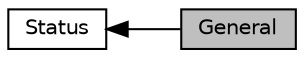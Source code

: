 digraph "General"
{
  edge [fontname="Helvetica",fontsize="10",labelfontname="Helvetica",labelfontsize="10"];
  node [fontname="Helvetica",fontsize="10",shape=record];
  rankdir=LR;
  Node1 [label="Status",height=0.2,width=0.4,color="black", fillcolor="white", style="filled",URL="$a00343.html",tooltip="Definitions for the BNR status. "];
  Node0 [label="General",height=0.2,width=0.4,color="black", fillcolor="grey75", style="filled", fontcolor="black"];
  Node1->Node0 [shape=plaintext, dir="back", style="solid"];
}
